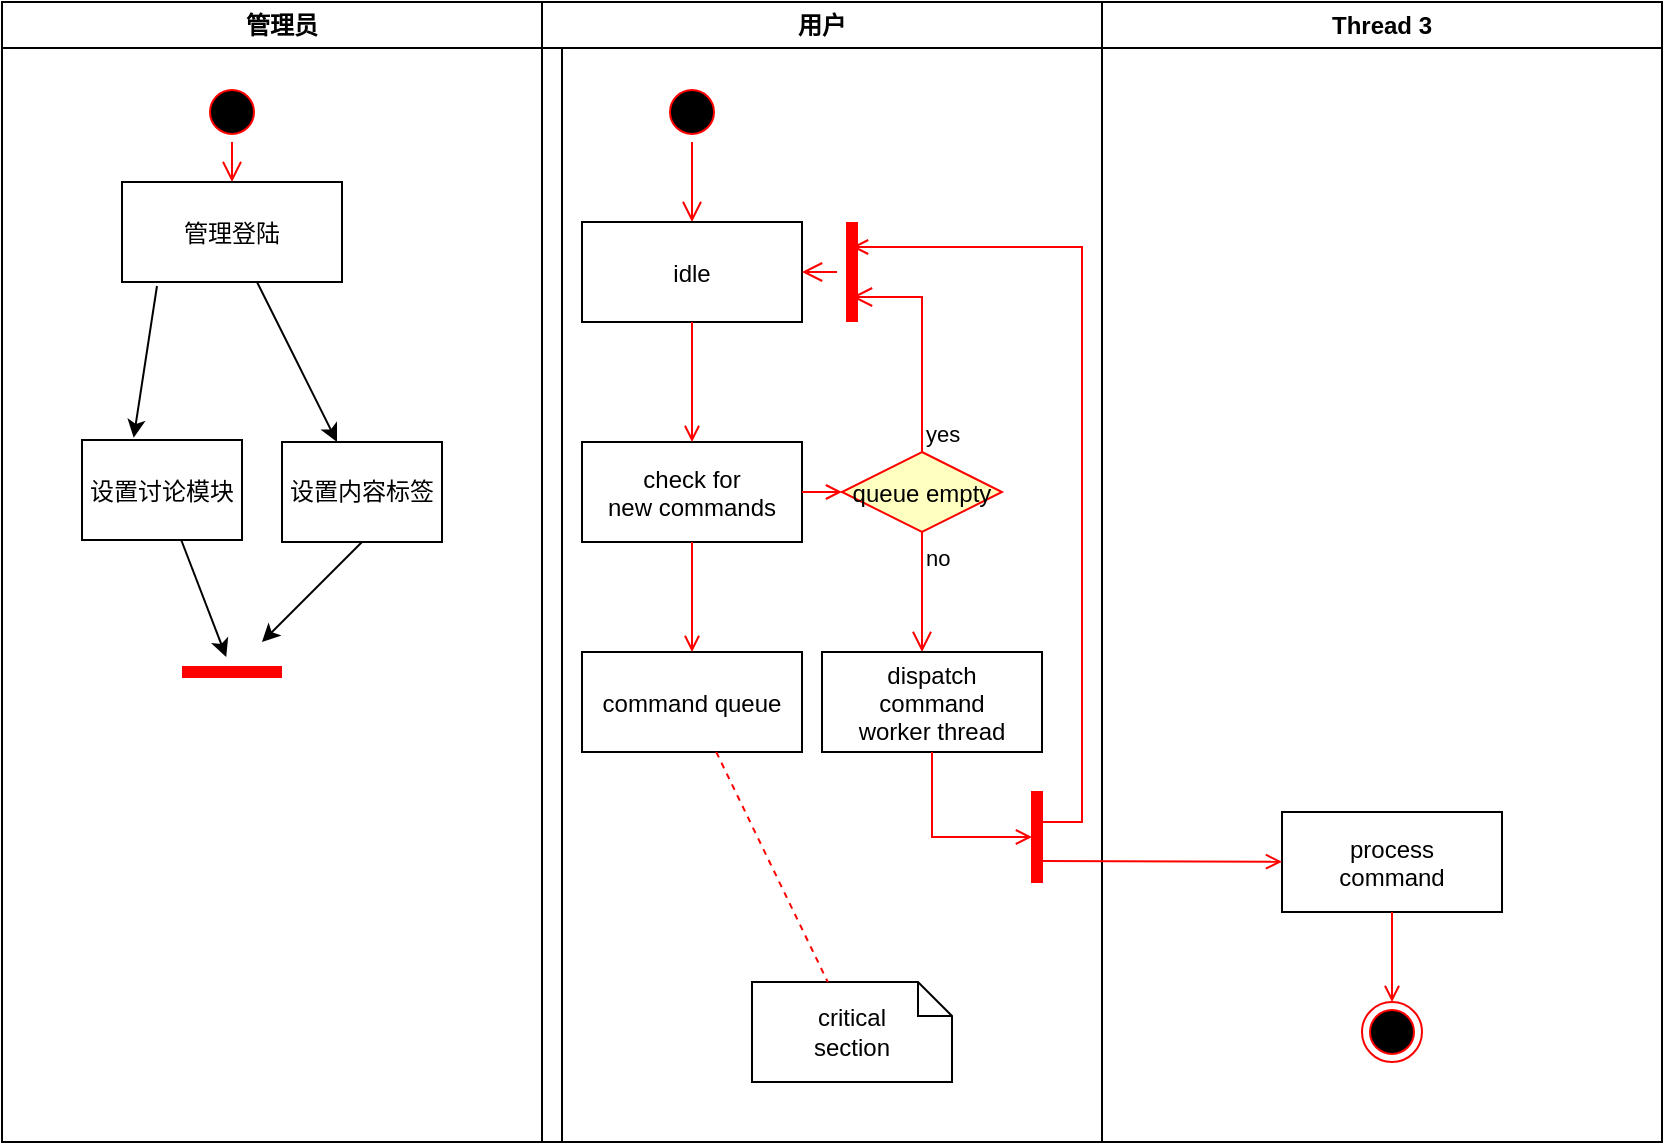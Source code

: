 <mxfile version="21.1.8" type="github" pages="2">
  <diagram id="prtHgNgQTEPvFCAcTncT" name="Page-1">
    <mxGraphModel dx="1195" dy="628" grid="1" gridSize="10" guides="1" tooltips="1" connect="1" arrows="1" fold="1" page="1" pageScale="1" pageWidth="827" pageHeight="1169" math="0" shadow="0">
      <root>
        <mxCell id="0" />
        <mxCell id="1" parent="0" />
        <mxCell id="jpMDB658xM3ZWiIn-4ZV-138" value="管理员" style="swimlane;whiteSpace=wrap" vertex="1" parent="1">
          <mxGeometry x="330" y="900" width="280" height="570" as="geometry" />
        </mxCell>
        <mxCell id="jpMDB658xM3ZWiIn-4ZV-139" value="" style="ellipse;shape=startState;fillColor=#000000;strokeColor=#ff0000;" vertex="1" parent="jpMDB658xM3ZWiIn-4ZV-138">
          <mxGeometry x="100" y="40" width="30" height="30" as="geometry" />
        </mxCell>
        <mxCell id="jpMDB658xM3ZWiIn-4ZV-140" value="" style="edgeStyle=elbowEdgeStyle;elbow=horizontal;verticalAlign=bottom;endArrow=open;endSize=8;strokeColor=#FF0000;endFill=1;rounded=0" edge="1" parent="jpMDB658xM3ZWiIn-4ZV-138" source="jpMDB658xM3ZWiIn-4ZV-139" target="jpMDB658xM3ZWiIn-4ZV-141">
          <mxGeometry x="100" y="40" as="geometry">
            <mxPoint x="115" y="110" as="targetPoint" />
          </mxGeometry>
        </mxCell>
        <mxCell id="jpMDB658xM3ZWiIn-4ZV-190" value="" style="edgeStyle=none;rounded=0;orthogonalLoop=1;jettySize=auto;html=1;" edge="1" parent="jpMDB658xM3ZWiIn-4ZV-138" source="jpMDB658xM3ZWiIn-4ZV-141" target="jpMDB658xM3ZWiIn-4ZV-189">
          <mxGeometry relative="1" as="geometry" />
        </mxCell>
        <mxCell id="jpMDB658xM3ZWiIn-4ZV-141" value="管理登陆" style="" vertex="1" parent="jpMDB658xM3ZWiIn-4ZV-138">
          <mxGeometry x="60" y="90" width="110" height="50" as="geometry" />
        </mxCell>
        <mxCell id="jpMDB658xM3ZWiIn-4ZV-192" value="" style="edgeStyle=none;rounded=0;orthogonalLoop=1;jettySize=auto;html=1;" edge="1" parent="jpMDB658xM3ZWiIn-4ZV-138" source="jpMDB658xM3ZWiIn-4ZV-142" target="jpMDB658xM3ZWiIn-4ZV-191">
          <mxGeometry relative="1" as="geometry" />
        </mxCell>
        <mxCell id="jpMDB658xM3ZWiIn-4ZV-142" value="设置讨论模块" style="" vertex="1" parent="jpMDB658xM3ZWiIn-4ZV-138">
          <mxGeometry x="40" y="219" width="80" height="50" as="geometry" />
        </mxCell>
        <mxCell id="jpMDB658xM3ZWiIn-4ZV-182" value="" style="endArrow=classic;html=1;rounded=0;exitX=0.159;exitY=1.04;exitDx=0;exitDy=0;exitPerimeter=0;entryX=0.323;entryY=-0.023;entryDx=0;entryDy=0;entryPerimeter=0;" edge="1" parent="jpMDB658xM3ZWiIn-4ZV-138" source="jpMDB658xM3ZWiIn-4ZV-141" target="jpMDB658xM3ZWiIn-4ZV-142">
          <mxGeometry width="50" height="50" relative="1" as="geometry">
            <mxPoint x="60" y="210" as="sourcePoint" />
            <mxPoint x="110" y="160" as="targetPoint" />
          </mxGeometry>
        </mxCell>
        <mxCell id="jpMDB658xM3ZWiIn-4ZV-189" value="设置内容标签" style="rounded=0;whiteSpace=wrap;html=1;" vertex="1" parent="jpMDB658xM3ZWiIn-4ZV-138">
          <mxGeometry x="140" y="220" width="80" height="50" as="geometry" />
        </mxCell>
        <mxCell id="jpMDB658xM3ZWiIn-4ZV-191" value="" style="shape=line;strokeWidth=6;strokeColor=#ff0000;rotation=90;direction=south;" vertex="1" parent="jpMDB658xM3ZWiIn-4ZV-138">
          <mxGeometry x="107.5" y="310" width="15" height="50" as="geometry" />
        </mxCell>
        <mxCell id="jpMDB658xM3ZWiIn-4ZV-193" value="" style="endArrow=classic;html=1;rounded=0;exitX=0.5;exitY=1;exitDx=0;exitDy=0;" edge="1" parent="jpMDB658xM3ZWiIn-4ZV-138" source="jpMDB658xM3ZWiIn-4ZV-189">
          <mxGeometry width="50" height="50" relative="1" as="geometry">
            <mxPoint x="170" y="330" as="sourcePoint" />
            <mxPoint x="130" y="320" as="targetPoint" />
          </mxGeometry>
        </mxCell>
        <mxCell id="jpMDB658xM3ZWiIn-4ZV-147" value="用户" style="swimlane;whiteSpace=wrap" vertex="1" parent="1">
          <mxGeometry x="600" y="900" width="280" height="570" as="geometry" />
        </mxCell>
        <mxCell id="jpMDB658xM3ZWiIn-4ZV-148" value="" style="ellipse;shape=startState;fillColor=#000000;strokeColor=#ff0000;" vertex="1" parent="jpMDB658xM3ZWiIn-4ZV-147">
          <mxGeometry x="60" y="40" width="30" height="30" as="geometry" />
        </mxCell>
        <mxCell id="jpMDB658xM3ZWiIn-4ZV-149" value="" style="edgeStyle=elbowEdgeStyle;elbow=horizontal;verticalAlign=bottom;endArrow=open;endSize=8;strokeColor=#FF0000;endFill=1;rounded=0" edge="1" parent="jpMDB658xM3ZWiIn-4ZV-147" source="jpMDB658xM3ZWiIn-4ZV-148" target="jpMDB658xM3ZWiIn-4ZV-150">
          <mxGeometry x="40" y="20" as="geometry">
            <mxPoint x="55" y="90" as="targetPoint" />
          </mxGeometry>
        </mxCell>
        <mxCell id="jpMDB658xM3ZWiIn-4ZV-150" value="idle" style="" vertex="1" parent="jpMDB658xM3ZWiIn-4ZV-147">
          <mxGeometry x="20" y="110" width="110" height="50" as="geometry" />
        </mxCell>
        <mxCell id="jpMDB658xM3ZWiIn-4ZV-151" value="check for &#xa;new commands" style="" vertex="1" parent="jpMDB658xM3ZWiIn-4ZV-147">
          <mxGeometry x="20" y="220" width="110" height="50" as="geometry" />
        </mxCell>
        <mxCell id="jpMDB658xM3ZWiIn-4ZV-152" value="" style="endArrow=open;strokeColor=#FF0000;endFill=1;rounded=0" edge="1" parent="jpMDB658xM3ZWiIn-4ZV-147" source="jpMDB658xM3ZWiIn-4ZV-150" target="jpMDB658xM3ZWiIn-4ZV-151">
          <mxGeometry relative="1" as="geometry" />
        </mxCell>
        <mxCell id="jpMDB658xM3ZWiIn-4ZV-153" value="command queue" style="" vertex="1" parent="jpMDB658xM3ZWiIn-4ZV-147">
          <mxGeometry x="20" y="325" width="110" height="50" as="geometry" />
        </mxCell>
        <mxCell id="jpMDB658xM3ZWiIn-4ZV-154" value="" style="endArrow=open;strokeColor=#FF0000;endFill=1;rounded=0" edge="1" parent="jpMDB658xM3ZWiIn-4ZV-147" source="jpMDB658xM3ZWiIn-4ZV-151" target="jpMDB658xM3ZWiIn-4ZV-153">
          <mxGeometry relative="1" as="geometry" />
        </mxCell>
        <mxCell id="jpMDB658xM3ZWiIn-4ZV-155" value="queue empty" style="rhombus;fillColor=#ffffc0;strokeColor=#ff0000;" vertex="1" parent="jpMDB658xM3ZWiIn-4ZV-147">
          <mxGeometry x="150" y="225" width="80" height="40" as="geometry" />
        </mxCell>
        <mxCell id="jpMDB658xM3ZWiIn-4ZV-156" value="yes" style="edgeStyle=elbowEdgeStyle;elbow=horizontal;align=left;verticalAlign=bottom;endArrow=open;endSize=8;strokeColor=#FF0000;exitX=0.5;exitY=0;endFill=1;rounded=0;entryX=0.75;entryY=0.5;entryPerimeter=0" edge="1" parent="jpMDB658xM3ZWiIn-4ZV-147" source="jpMDB658xM3ZWiIn-4ZV-155" target="jpMDB658xM3ZWiIn-4ZV-159">
          <mxGeometry x="-1" relative="1" as="geometry">
            <mxPoint x="160" y="150" as="targetPoint" />
            <Array as="points">
              <mxPoint x="190" y="180" />
            </Array>
          </mxGeometry>
        </mxCell>
        <mxCell id="jpMDB658xM3ZWiIn-4ZV-157" value="no" style="edgeStyle=elbowEdgeStyle;elbow=horizontal;align=left;verticalAlign=top;endArrow=open;endSize=8;strokeColor=#FF0000;endFill=1;rounded=0" edge="1" parent="jpMDB658xM3ZWiIn-4ZV-147" source="jpMDB658xM3ZWiIn-4ZV-155" target="jpMDB658xM3ZWiIn-4ZV-161">
          <mxGeometry x="-1" relative="1" as="geometry">
            <mxPoint x="190" y="305" as="targetPoint" />
          </mxGeometry>
        </mxCell>
        <mxCell id="jpMDB658xM3ZWiIn-4ZV-158" value="" style="endArrow=open;strokeColor=#FF0000;endFill=1;rounded=0" edge="1" parent="jpMDB658xM3ZWiIn-4ZV-147" source="jpMDB658xM3ZWiIn-4ZV-151" target="jpMDB658xM3ZWiIn-4ZV-155">
          <mxGeometry relative="1" as="geometry" />
        </mxCell>
        <mxCell id="jpMDB658xM3ZWiIn-4ZV-159" value="" style="shape=line;strokeWidth=6;strokeColor=#ff0000;rotation=90" vertex="1" parent="jpMDB658xM3ZWiIn-4ZV-147">
          <mxGeometry x="130" y="127.5" width="50" height="15" as="geometry" />
        </mxCell>
        <mxCell id="jpMDB658xM3ZWiIn-4ZV-160" value="" style="edgeStyle=elbowEdgeStyle;elbow=horizontal;verticalAlign=bottom;endArrow=open;endSize=8;strokeColor=#FF0000;endFill=1;rounded=0" edge="1" parent="jpMDB658xM3ZWiIn-4ZV-147" source="jpMDB658xM3ZWiIn-4ZV-159" target="jpMDB658xM3ZWiIn-4ZV-150">
          <mxGeometry x="130" y="90" as="geometry">
            <mxPoint x="230" y="140" as="targetPoint" />
          </mxGeometry>
        </mxCell>
        <mxCell id="jpMDB658xM3ZWiIn-4ZV-161" value="dispatch&#xa;command&#xa;worker thread" style="" vertex="1" parent="jpMDB658xM3ZWiIn-4ZV-147">
          <mxGeometry x="140" y="325" width="110" height="50" as="geometry" />
        </mxCell>
        <mxCell id="jpMDB658xM3ZWiIn-4ZV-162" value="critical&#xa;section" style="shape=note;whiteSpace=wrap;size=17" vertex="1" parent="jpMDB658xM3ZWiIn-4ZV-147">
          <mxGeometry x="105" y="490" width="100" height="50" as="geometry" />
        </mxCell>
        <mxCell id="jpMDB658xM3ZWiIn-4ZV-163" value="" style="endArrow=none;strokeColor=#FF0000;endFill=0;rounded=0;dashed=1" edge="1" parent="jpMDB658xM3ZWiIn-4ZV-147" source="jpMDB658xM3ZWiIn-4ZV-153" target="jpMDB658xM3ZWiIn-4ZV-162">
          <mxGeometry relative="1" as="geometry" />
        </mxCell>
        <mxCell id="jpMDB658xM3ZWiIn-4ZV-164" value="" style="whiteSpace=wrap;strokeColor=#FF0000;fillColor=#FF0000" vertex="1" parent="jpMDB658xM3ZWiIn-4ZV-147">
          <mxGeometry x="245" y="395" width="5" height="45" as="geometry" />
        </mxCell>
        <mxCell id="jpMDB658xM3ZWiIn-4ZV-165" value="" style="edgeStyle=elbowEdgeStyle;elbow=horizontal;entryX=0;entryY=0.5;strokeColor=#FF0000;endArrow=open;endFill=1;rounded=0" edge="1" parent="jpMDB658xM3ZWiIn-4ZV-147" source="jpMDB658xM3ZWiIn-4ZV-161" target="jpMDB658xM3ZWiIn-4ZV-164">
          <mxGeometry width="100" height="100" relative="1" as="geometry">
            <mxPoint x="60" y="480" as="sourcePoint" />
            <mxPoint x="160" y="380" as="targetPoint" />
            <Array as="points">
              <mxPoint x="195" y="400" />
            </Array>
          </mxGeometry>
        </mxCell>
        <mxCell id="jpMDB658xM3ZWiIn-4ZV-166" value="Thread 3" style="swimlane;whiteSpace=wrap" vertex="1" parent="1">
          <mxGeometry x="880" y="900" width="280" height="570" as="geometry" />
        </mxCell>
        <mxCell id="jpMDB658xM3ZWiIn-4ZV-167" value="process&#xa;command" style="" vertex="1" parent="jpMDB658xM3ZWiIn-4ZV-166">
          <mxGeometry x="90" y="405" width="110" height="50" as="geometry" />
        </mxCell>
        <mxCell id="jpMDB658xM3ZWiIn-4ZV-168" value="" style="edgeStyle=elbowEdgeStyle;elbow=horizontal;strokeColor=#FF0000;endArrow=open;endFill=1;rounded=0;entryX=0.25;entryY=0.5;entryPerimeter=0" edge="1" parent="jpMDB658xM3ZWiIn-4ZV-166" target="jpMDB658xM3ZWiIn-4ZV-159">
          <mxGeometry width="100" height="100" relative="1" as="geometry">
            <mxPoint x="-30" y="410" as="sourcePoint" />
            <mxPoint x="-120" y="120" as="targetPoint" />
            <Array as="points">
              <mxPoint x="-10" y="135" />
            </Array>
          </mxGeometry>
        </mxCell>
        <mxCell id="jpMDB658xM3ZWiIn-4ZV-169" value="" style="edgeStyle=none;strokeColor=#FF0000;endArrow=open;endFill=1;rounded=0" edge="1" parent="jpMDB658xM3ZWiIn-4ZV-166" target="jpMDB658xM3ZWiIn-4ZV-167">
          <mxGeometry width="100" height="100" relative="1" as="geometry">
            <mxPoint x="-30" y="429.5" as="sourcePoint" />
            <mxPoint x="90" y="429.5" as="targetPoint" />
          </mxGeometry>
        </mxCell>
        <mxCell id="jpMDB658xM3ZWiIn-4ZV-170" value="" style="ellipse;shape=endState;fillColor=#000000;strokeColor=#ff0000" vertex="1" parent="jpMDB658xM3ZWiIn-4ZV-166">
          <mxGeometry x="130" y="500" width="30" height="30" as="geometry" />
        </mxCell>
        <mxCell id="jpMDB658xM3ZWiIn-4ZV-171" value="" style="endArrow=open;strokeColor=#FF0000;endFill=1;rounded=0" edge="1" parent="jpMDB658xM3ZWiIn-4ZV-166" source="jpMDB658xM3ZWiIn-4ZV-167" target="jpMDB658xM3ZWiIn-4ZV-170">
          <mxGeometry relative="1" as="geometry" />
        </mxCell>
      </root>
    </mxGraphModel>
  </diagram>
  <diagram id="GfIvPcnfgYNu22hD7TR7" name="第 2 页">
    <mxGraphModel dx="1434" dy="754" grid="1" gridSize="10" guides="1" tooltips="1" connect="1" arrows="1" fold="1" page="1" pageScale="1" pageWidth="827" pageHeight="1169" math="0" shadow="0">
      <root>
        <mxCell id="0" />
        <mxCell id="1" parent="0" />
      </root>
    </mxGraphModel>
  </diagram>
</mxfile>
